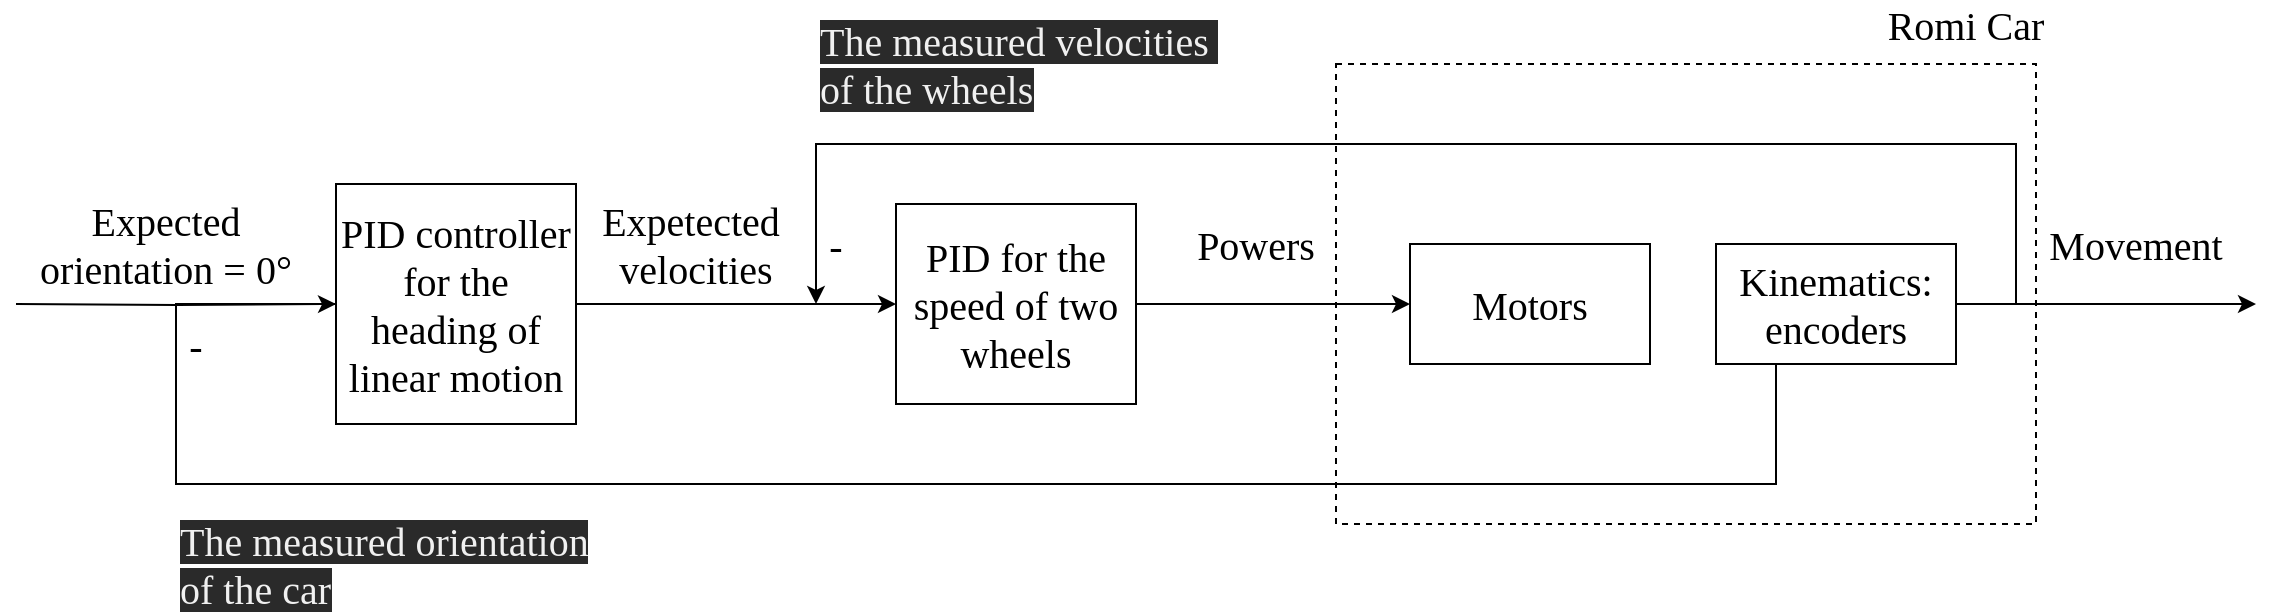 <mxfile version="13.0.9">
    <diagram id="BL8EJ7l4Uan9cQ-jtb9U" name="Page-1">
        <mxGraphModel dx="1787" dy="680" grid="1" gridSize="10" guides="1" tooltips="1" connect="1" arrows="1" fold="1" page="1" pageScale="1" pageWidth="827" pageHeight="1169" math="0" shadow="0">
            <root>
                <mxCell id="0"/>
                <mxCell id="1" parent="0"/>
                <mxCell id="13" value="" style="edgeStyle=orthogonalEdgeStyle;rounded=0;orthogonalLoop=1;jettySize=auto;html=1;exitX=1;exitY=0.5;exitDx=0;exitDy=0;" edge="1" parent="1" source="34" target="3">
                    <mxGeometry relative="1" as="geometry">
                        <mxPoint x="290" y="240" as="sourcePoint"/>
                    </mxGeometry>
                </mxCell>
                <mxCell id="14" value="" style="edgeStyle=orthogonalEdgeStyle;rounded=0;orthogonalLoop=1;jettySize=auto;html=1;" edge="1" parent="1" source="3" target="4">
                    <mxGeometry relative="1" as="geometry"/>
                </mxCell>
                <mxCell id="3" value="&lt;font face=&quot;Times New Roman&quot; style=&quot;font-size: 20px&quot;&gt;PID for the speed of two wheels&lt;/font&gt;" style="rounded=0;whiteSpace=wrap;html=1;" parent="1" vertex="1">
                    <mxGeometry x="400" y="190" width="120" height="100" as="geometry"/>
                </mxCell>
                <mxCell id="4" value="&lt;font face=&quot;Times New Roman&quot; style=&quot;font-size: 20px&quot;&gt;Motors&lt;/font&gt;" style="rounded=0;whiteSpace=wrap;html=1;" parent="1" vertex="1">
                    <mxGeometry x="657" y="210" width="120" height="60" as="geometry"/>
                </mxCell>
                <mxCell id="15" style="edgeStyle=orthogonalEdgeStyle;rounded=0;orthogonalLoop=1;jettySize=auto;html=1;exitX=0.5;exitY=1;exitDx=0;exitDy=0;entryX=0;entryY=0.5;entryDx=0;entryDy=0;" edge="1" parent="1" source="5">
                    <mxGeometry relative="1" as="geometry">
                        <mxPoint x="170" y="240" as="targetPoint"/>
                        <Array as="points">
                            <mxPoint x="840" y="330"/>
                            <mxPoint x="40" y="330"/>
                            <mxPoint x="40" y="240"/>
                        </Array>
                    </mxGeometry>
                </mxCell>
                <mxCell id="17" value="" style="edgeStyle=orthogonalEdgeStyle;rounded=0;orthogonalLoop=1;jettySize=auto;html=1;" edge="1" parent="1" source="5">
                    <mxGeometry relative="1" as="geometry">
                        <mxPoint x="1080" y="240" as="targetPoint"/>
                    </mxGeometry>
                </mxCell>
                <mxCell id="20" style="edgeStyle=orthogonalEdgeStyle;rounded=0;orthogonalLoop=1;jettySize=auto;html=1;" edge="1" parent="1" source="5">
                    <mxGeometry relative="1" as="geometry">
                        <mxPoint x="360" y="240" as="targetPoint"/>
                        <Array as="points">
                            <mxPoint x="960" y="240"/>
                            <mxPoint x="960" y="160"/>
                            <mxPoint x="360" y="160"/>
                        </Array>
                    </mxGeometry>
                </mxCell>
                <mxCell id="5" value="&lt;font style=&quot;font-size: 20px&quot; face=&quot;Times New Roman&quot;&gt;Kinematics: encoders&lt;/font&gt;" style="rounded=0;whiteSpace=wrap;html=1;" parent="1" vertex="1">
                    <mxGeometry x="810" y="210" width="120" height="60" as="geometry"/>
                </mxCell>
                <mxCell id="6" value="" style="rounded=0;whiteSpace=wrap;html=1;fillColor=none;dashed=1;" parent="1" vertex="1">
                    <mxGeometry x="620" y="120" width="350" height="230" as="geometry"/>
                </mxCell>
                <mxCell id="7" value="&lt;font style=&quot;font-size: 20px&quot; face=&quot;Times New Roman&quot;&gt;Romi Car&lt;/font&gt;" style="text;html=1;strokeColor=none;fillColor=none;align=center;verticalAlign=middle;whiteSpace=wrap;rounded=0;" vertex="1" parent="1">
                    <mxGeometry x="850" y="90" width="170" height="20" as="geometry"/>
                </mxCell>
                <mxCell id="27" value="&lt;font style=&quot;font-size: 20px&quot; face=&quot;Times New Roman&quot;&gt;-&lt;/font&gt;" style="text;html=1;strokeColor=none;fillColor=none;align=center;verticalAlign=middle;whiteSpace=wrap;rounded=0;" vertex="1" parent="1">
                    <mxGeometry x="360" y="200" width="20" height="20" as="geometry"/>
                </mxCell>
                <mxCell id="28" value="-" style="text;html=1;strokeColor=none;fillColor=none;align=center;verticalAlign=middle;whiteSpace=wrap;rounded=0;" vertex="1" parent="1">
                    <mxGeometry x="120" y="250" width="20" height="20" as="geometry"/>
                </mxCell>
                <mxCell id="29" value="&lt;font style=&quot;font-size: 20px&quot; face=&quot;Times New Roman&quot;&gt;Expetected&amp;nbsp;&lt;br&gt;velocities&lt;/font&gt;" style="text;html=1;strokeColor=none;fillColor=none;align=center;verticalAlign=middle;whiteSpace=wrap;rounded=0;" vertex="1" parent="1">
                    <mxGeometry x="280" y="200" width="40" height="20" as="geometry"/>
                </mxCell>
                <mxCell id="32" value="&lt;font style=&quot;font-size: 20px&quot; face=&quot;Times New Roman&quot;&gt;Powers&lt;/font&gt;" style="text;html=1;strokeColor=none;fillColor=none;align=center;verticalAlign=middle;whiteSpace=wrap;rounded=0;" vertex="1" parent="1">
                    <mxGeometry x="560" y="200" width="40" height="20" as="geometry"/>
                </mxCell>
                <mxCell id="35" value="" style="edgeStyle=orthogonalEdgeStyle;rounded=0;orthogonalLoop=1;jettySize=auto;html=1;" edge="1" parent="1" target="34">
                    <mxGeometry relative="1" as="geometry">
                        <mxPoint x="-40" y="240" as="sourcePoint"/>
                    </mxGeometry>
                </mxCell>
                <mxCell id="34" value="&lt;font style=&quot;font-size: 20px&quot; face=&quot;Times New Roman&quot;&gt;PID controller for the heading of linear motion&lt;/font&gt;" style="rounded=0;whiteSpace=wrap;html=1;" vertex="1" parent="1">
                    <mxGeometry x="120" y="180" width="120" height="120" as="geometry"/>
                </mxCell>
                <mxCell id="36" value="&lt;font style=&quot;font-size: 20px&quot; face=&quot;Times New Roman&quot;&gt;Expected orientation = 0°&lt;/font&gt;" style="text;html=1;strokeColor=none;fillColor=none;align=center;verticalAlign=middle;whiteSpace=wrap;rounded=0;" vertex="1" parent="1">
                    <mxGeometry x="-40" y="200" width="150" height="20" as="geometry"/>
                </mxCell>
                <mxCell id="37" value="&lt;font style=&quot;font-size: 20px&quot; face=&quot;Times New Roman&quot;&gt;Movement&lt;/font&gt;" style="text;html=1;strokeColor=none;fillColor=none;align=center;verticalAlign=middle;whiteSpace=wrap;rounded=0;" vertex="1" parent="1">
                    <mxGeometry x="1000" y="200" width="40" height="20" as="geometry"/>
                </mxCell>
                <mxCell id="39" value="&lt;font style=&quot;font-size: 20px&quot; face=&quot;Times New Roman&quot;&gt;-&lt;/font&gt;" style="text;html=1;strokeColor=none;fillColor=none;align=center;verticalAlign=middle;whiteSpace=wrap;rounded=0;" vertex="1" parent="1">
                    <mxGeometry x="40" y="250" width="20" height="20" as="geometry"/>
                </mxCell>
                <mxCell id="41" value="&lt;span style=&quot;color: rgb(240 , 240 , 240) ; font-family: &amp;#34;times new roman&amp;#34; ; font-size: 20px ; font-style: normal ; font-weight: 400 ; letter-spacing: normal ; text-align: center ; text-indent: 0px ; text-transform: none ; word-spacing: 0px ; background-color: rgb(42 , 42 , 42) ; float: none ; display: inline&quot;&gt;The measured velocities&amp;nbsp;&lt;br&gt;of the wheels&lt;/span&gt;" style="text;whiteSpace=wrap;html=1;" vertex="1" parent="1">
                    <mxGeometry x="360" y="90" width="210" height="30" as="geometry"/>
                </mxCell>
                <mxCell id="42" value="&lt;span style=&quot;color: rgb(240 , 240 , 240) ; font-family: &amp;#34;times new roman&amp;#34; ; font-size: 20px ; font-style: normal ; font-weight: 400 ; letter-spacing: normal ; text-align: center ; text-indent: 0px ; text-transform: none ; word-spacing: 0px ; background-color: rgb(42 , 42 , 42) ; float: none ; display: inline&quot;&gt;The measured orientation&lt;br&gt;of the car&lt;/span&gt;" style="text;whiteSpace=wrap;html=1;" vertex="1" parent="1">
                    <mxGeometry x="40" y="340" width="210" height="30" as="geometry"/>
                </mxCell>
            </root>
        </mxGraphModel>
    </diagram>
</mxfile>